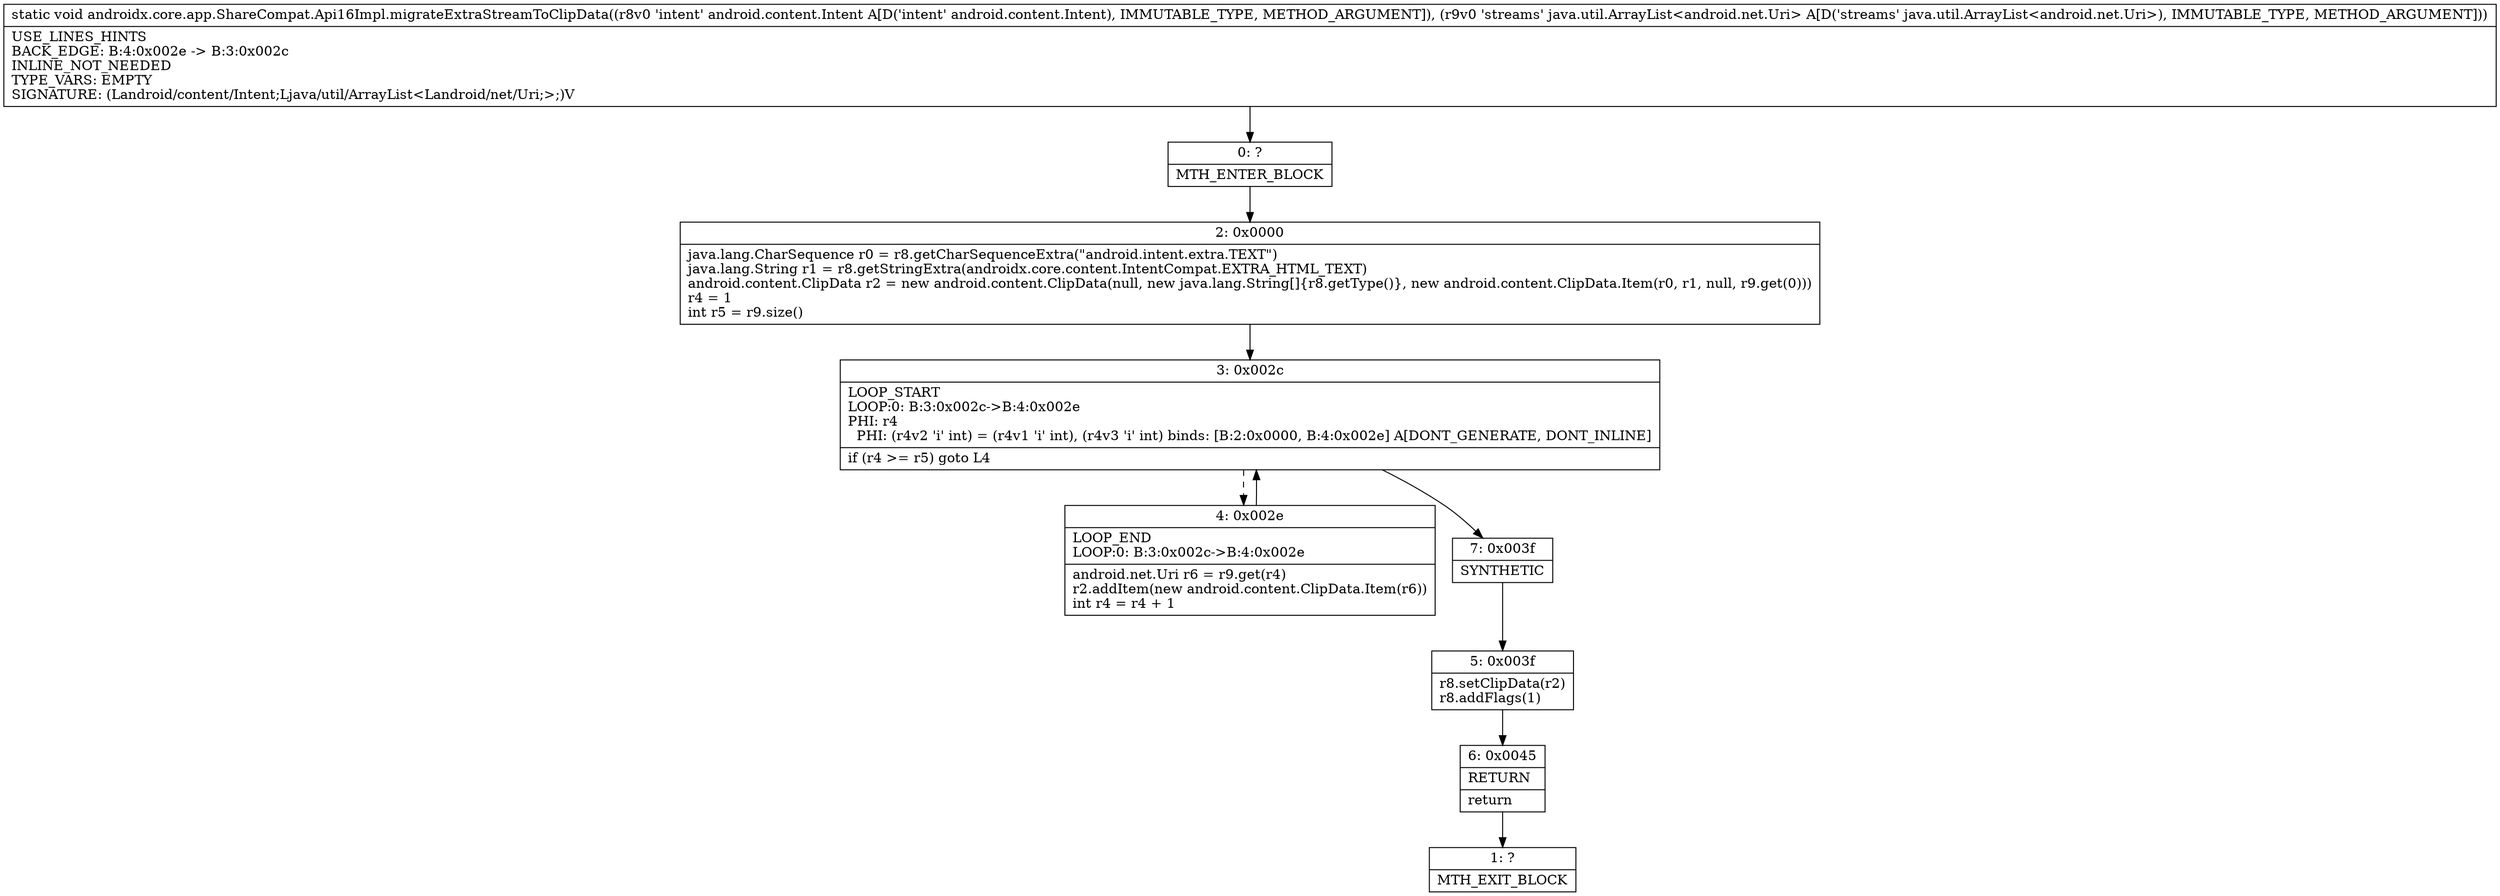 digraph "CFG forandroidx.core.app.ShareCompat.Api16Impl.migrateExtraStreamToClipData(Landroid\/content\/Intent;Ljava\/util\/ArrayList;)V" {
Node_0 [shape=record,label="{0\:\ ?|MTH_ENTER_BLOCK\l}"];
Node_2 [shape=record,label="{2\:\ 0x0000|java.lang.CharSequence r0 = r8.getCharSequenceExtra(\"android.intent.extra.TEXT\")\ljava.lang.String r1 = r8.getStringExtra(androidx.core.content.IntentCompat.EXTRA_HTML_TEXT)\landroid.content.ClipData r2 = new android.content.ClipData(null, new java.lang.String[]\{r8.getType()\}, new android.content.ClipData.Item(r0, r1, null, r9.get(0)))\lr4 = 1\lint r5 = r9.size()\l}"];
Node_3 [shape=record,label="{3\:\ 0x002c|LOOP_START\lLOOP:0: B:3:0x002c\-\>B:4:0x002e\lPHI: r4 \l  PHI: (r4v2 'i' int) = (r4v1 'i' int), (r4v3 'i' int) binds: [B:2:0x0000, B:4:0x002e] A[DONT_GENERATE, DONT_INLINE]\l|if (r4 \>= r5) goto L4\l}"];
Node_4 [shape=record,label="{4\:\ 0x002e|LOOP_END\lLOOP:0: B:3:0x002c\-\>B:4:0x002e\l|android.net.Uri r6 = r9.get(r4)\lr2.addItem(new android.content.ClipData.Item(r6))\lint r4 = r4 + 1\l}"];
Node_7 [shape=record,label="{7\:\ 0x003f|SYNTHETIC\l}"];
Node_5 [shape=record,label="{5\:\ 0x003f|r8.setClipData(r2)\lr8.addFlags(1)\l}"];
Node_6 [shape=record,label="{6\:\ 0x0045|RETURN\l|return\l}"];
Node_1 [shape=record,label="{1\:\ ?|MTH_EXIT_BLOCK\l}"];
MethodNode[shape=record,label="{static void androidx.core.app.ShareCompat.Api16Impl.migrateExtraStreamToClipData((r8v0 'intent' android.content.Intent A[D('intent' android.content.Intent), IMMUTABLE_TYPE, METHOD_ARGUMENT]), (r9v0 'streams' java.util.ArrayList\<android.net.Uri\> A[D('streams' java.util.ArrayList\<android.net.Uri\>), IMMUTABLE_TYPE, METHOD_ARGUMENT]))  | USE_LINES_HINTS\lBACK_EDGE: B:4:0x002e \-\> B:3:0x002c\lINLINE_NOT_NEEDED\lTYPE_VARS: EMPTY\lSIGNATURE: (Landroid\/content\/Intent;Ljava\/util\/ArrayList\<Landroid\/net\/Uri;\>;)V\l}"];
MethodNode -> Node_0;Node_0 -> Node_2;
Node_2 -> Node_3;
Node_3 -> Node_4[style=dashed];
Node_3 -> Node_7;
Node_4 -> Node_3;
Node_7 -> Node_5;
Node_5 -> Node_6;
Node_6 -> Node_1;
}


